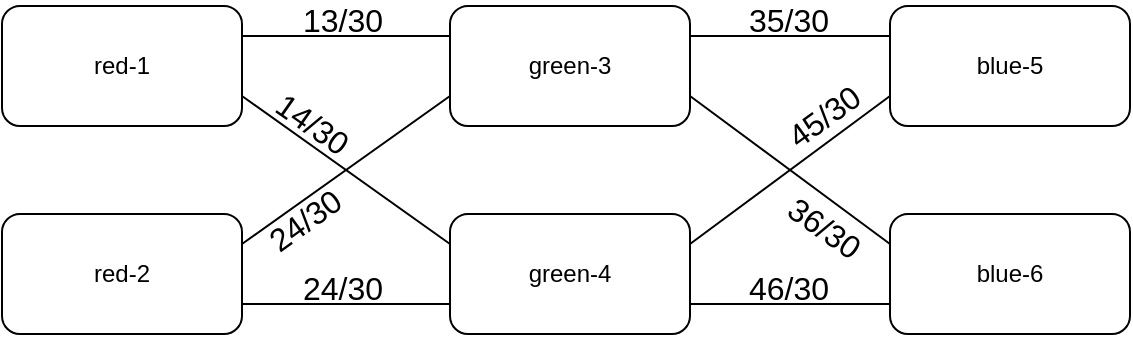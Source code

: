 <mxfile version="24.7.17">
  <diagram name="Page-1" id="ai1lAI1cXWnI07Mm7c0X">
    <mxGraphModel dx="943" dy="814" grid="0" gridSize="10" guides="1" tooltips="1" connect="1" arrows="1" fold="1" page="0" pageScale="1" pageWidth="850" pageHeight="1100" math="0" shadow="0">
      <root>
        <mxCell id="0" />
        <mxCell id="1" parent="0" />
        <mxCell id="tsdURmEtjTxGYdrAqslD-4" value="red-2" style="rounded=1;whiteSpace=wrap;html=1;" vertex="1" parent="1">
          <mxGeometry x="-141" y="143" width="120" height="60" as="geometry" />
        </mxCell>
        <mxCell id="tsdURmEtjTxGYdrAqslD-21" style="rounded=0;orthogonalLoop=1;jettySize=auto;html=1;exitX=1;exitY=0.25;exitDx=0;exitDy=0;entryX=0;entryY=0.25;entryDx=0;entryDy=0;fontSize=12;startSize=8;endSize=8;endArrow=none;endFill=0;flowAnimation=0;arcSize=20;" edge="1" parent="1" source="tsdURmEtjTxGYdrAqslD-6" target="tsdURmEtjTxGYdrAqslD-8">
          <mxGeometry relative="1" as="geometry" />
        </mxCell>
        <mxCell id="tsdURmEtjTxGYdrAqslD-6" value="red-1" style="rounded=1;whiteSpace=wrap;html=1;" vertex="1" parent="1">
          <mxGeometry x="-141" y="39" width="120" height="60" as="geometry" />
        </mxCell>
        <mxCell id="tsdURmEtjTxGYdrAqslD-7" value="green-4" style="rounded=1;whiteSpace=wrap;html=1;" vertex="1" parent="1">
          <mxGeometry x="83" y="143" width="120" height="60" as="geometry" />
        </mxCell>
        <mxCell id="tsdURmEtjTxGYdrAqslD-8" value="green-3" style="rounded=1;whiteSpace=wrap;html=1;" vertex="1" parent="1">
          <mxGeometry x="83" y="39" width="120" height="60" as="geometry" />
        </mxCell>
        <mxCell id="tsdURmEtjTxGYdrAqslD-9" value="blue-6" style="rounded=1;whiteSpace=wrap;html=1;" vertex="1" parent="1">
          <mxGeometry x="303" y="143" width="120" height="60" as="geometry" />
        </mxCell>
        <mxCell id="tsdURmEtjTxGYdrAqslD-10" value="blue-5" style="rounded=1;whiteSpace=wrap;html=1;" vertex="1" parent="1">
          <mxGeometry x="303" y="39" width="120" height="60" as="geometry" />
        </mxCell>
        <mxCell id="tsdURmEtjTxGYdrAqslD-23" style="rounded=0;orthogonalLoop=1;jettySize=auto;html=1;exitX=1;exitY=0.75;exitDx=0;exitDy=0;entryX=0;entryY=0.75;entryDx=0;entryDy=0;fontSize=12;startSize=8;endSize=8;endArrow=none;endFill=0;flowAnimation=0;arcSize=20;" edge="1" parent="1" source="tsdURmEtjTxGYdrAqslD-4" target="tsdURmEtjTxGYdrAqslD-7">
          <mxGeometry relative="1" as="geometry">
            <mxPoint x="27" y="35" as="sourcePoint" />
            <mxPoint x="93" y="95" as="targetPoint" />
          </mxGeometry>
        </mxCell>
        <mxCell id="tsdURmEtjTxGYdrAqslD-26" style="rounded=0;orthogonalLoop=1;jettySize=auto;html=1;exitX=1;exitY=0.25;exitDx=0;exitDy=0;entryX=0;entryY=0.75;entryDx=0;entryDy=0;fontSize=12;startSize=8;endSize=8;endArrow=none;endFill=0;flowAnimation=0;arcSize=20;" edge="1" parent="1" source="tsdURmEtjTxGYdrAqslD-4" target="tsdURmEtjTxGYdrAqslD-8">
          <mxGeometry relative="1" as="geometry">
            <mxPoint x="27" y="243" as="sourcePoint" />
            <mxPoint x="93" y="183" as="targetPoint" />
          </mxGeometry>
        </mxCell>
        <mxCell id="tsdURmEtjTxGYdrAqslD-28" style="rounded=0;orthogonalLoop=1;jettySize=auto;html=1;exitX=1;exitY=0.75;exitDx=0;exitDy=0;entryX=0;entryY=0.25;entryDx=0;entryDy=0;fontSize=12;startSize=8;endSize=8;endArrow=none;endFill=0;flowAnimation=0;arcSize=20;" edge="1" parent="1" source="tsdURmEtjTxGYdrAqslD-6" target="tsdURmEtjTxGYdrAqslD-7">
          <mxGeometry relative="1" as="geometry">
            <mxPoint x="22" y="95" as="sourcePoint" />
            <mxPoint x="93" y="95" as="targetPoint" />
          </mxGeometry>
        </mxCell>
        <mxCell id="tsdURmEtjTxGYdrAqslD-29" value="13/30" style="text;html=1;align=center;verticalAlign=middle;whiteSpace=wrap;rounded=0;fontSize=16;" vertex="1" parent="1">
          <mxGeometry x="7" y="39" width="45" height="14" as="geometry" />
        </mxCell>
        <mxCell id="tsdURmEtjTxGYdrAqslD-30" value="14/30" style="text;html=1;align=center;verticalAlign=middle;whiteSpace=wrap;rounded=0;fontSize=16;rotation=35;" vertex="1" parent="1">
          <mxGeometry x="-8" y="90" width="45.2" height="16" as="geometry" />
        </mxCell>
        <mxCell id="tsdURmEtjTxGYdrAqslD-31" style="rounded=0;orthogonalLoop=1;jettySize=auto;html=1;exitX=0;exitY=0.25;exitDx=0;exitDy=0;entryX=1;entryY=0.25;entryDx=0;entryDy=0;fontSize=12;startSize=8;endSize=8;endArrow=none;endFill=0;flowAnimation=0;arcSize=20;" edge="1" parent="1" source="tsdURmEtjTxGYdrAqslD-10" target="tsdURmEtjTxGYdrAqslD-8">
          <mxGeometry relative="1" as="geometry">
            <mxPoint x="11" y="152" as="sourcePoint" />
            <mxPoint x="93" y="94" as="targetPoint" />
          </mxGeometry>
        </mxCell>
        <mxCell id="tsdURmEtjTxGYdrAqslD-32" style="rounded=0;orthogonalLoop=1;jettySize=auto;html=1;exitX=0;exitY=0.75;exitDx=0;exitDy=0;entryX=1;entryY=0.25;entryDx=0;entryDy=0;fontSize=12;startSize=8;endSize=8;endArrow=none;endFill=0;flowAnimation=0;arcSize=20;" edge="1" parent="1" source="tsdURmEtjTxGYdrAqslD-10" target="tsdURmEtjTxGYdrAqslD-7">
          <mxGeometry relative="1" as="geometry">
            <mxPoint x="269" y="80" as="sourcePoint" />
            <mxPoint x="213" y="80" as="targetPoint" />
          </mxGeometry>
        </mxCell>
        <mxCell id="tsdURmEtjTxGYdrAqslD-34" style="rounded=0;orthogonalLoop=1;jettySize=auto;html=1;exitX=0;exitY=0.25;exitDx=0;exitDy=0;entryX=1;entryY=0.75;entryDx=0;entryDy=0;fontSize=12;startSize=8;endSize=8;endArrow=none;endFill=0;flowAnimation=0;arcSize=20;" edge="1" parent="1" source="tsdURmEtjTxGYdrAqslD-9" target="tsdURmEtjTxGYdrAqslD-8">
          <mxGeometry relative="1" as="geometry">
            <mxPoint x="269" y="110" as="sourcePoint" />
            <mxPoint x="213" y="168" as="targetPoint" />
          </mxGeometry>
        </mxCell>
        <mxCell id="tsdURmEtjTxGYdrAqslD-35" style="rounded=0;orthogonalLoop=1;jettySize=auto;html=1;exitX=0;exitY=0.75;exitDx=0;exitDy=0;entryX=1;entryY=0.75;entryDx=0;entryDy=0;fontSize=12;startSize=8;endSize=8;endArrow=none;endFill=0;flowAnimation=0;arcSize=20;" edge="1" parent="1" source="tsdURmEtjTxGYdrAqslD-9" target="tsdURmEtjTxGYdrAqslD-7">
          <mxGeometry relative="1" as="geometry">
            <mxPoint x="269" y="168" as="sourcePoint" />
            <mxPoint x="213" y="110" as="targetPoint" />
          </mxGeometry>
        </mxCell>
        <mxCell id="tsdURmEtjTxGYdrAqslD-36" value="35/30" style="text;html=1;align=center;verticalAlign=middle;whiteSpace=wrap;rounded=0;fontSize=16;" vertex="1" parent="1">
          <mxGeometry x="230" y="39" width="45" height="14" as="geometry" />
        </mxCell>
        <mxCell id="tsdURmEtjTxGYdrAqslD-37" value="46/30" style="text;html=1;align=center;verticalAlign=middle;whiteSpace=wrap;rounded=0;fontSize=16;" vertex="1" parent="1">
          <mxGeometry x="230" y="173" width="45" height="14" as="geometry" />
        </mxCell>
        <mxCell id="tsdURmEtjTxGYdrAqslD-39" value="24/30" style="text;html=1;align=center;verticalAlign=middle;whiteSpace=wrap;rounded=0;fontSize=16;" vertex="1" parent="1">
          <mxGeometry x="7" y="173" width="45" height="14" as="geometry" />
        </mxCell>
        <mxCell id="tsdURmEtjTxGYdrAqslD-40" value="36/30" style="text;html=1;align=center;verticalAlign=middle;whiteSpace=wrap;rounded=0;fontSize=16;rotation=35;" vertex="1" parent="1">
          <mxGeometry x="248" y="143" width="45" height="14" as="geometry" />
        </mxCell>
        <mxCell id="tsdURmEtjTxGYdrAqslD-42" value="45/30" style="text;html=1;align=center;verticalAlign=middle;whiteSpace=wrap;rounded=0;fontSize=16;rotation=324;" vertex="1" parent="1">
          <mxGeometry x="248" y="87" width="44" height="14" as="geometry" />
        </mxCell>
        <mxCell id="tsdURmEtjTxGYdrAqslD-46" value="24/30" style="text;html=1;align=center;verticalAlign=middle;whiteSpace=wrap;rounded=0;fontSize=16;rotation=324;" vertex="1" parent="1">
          <mxGeometry x="-12" y="139" width="45" height="14" as="geometry" />
        </mxCell>
      </root>
    </mxGraphModel>
  </diagram>
</mxfile>
